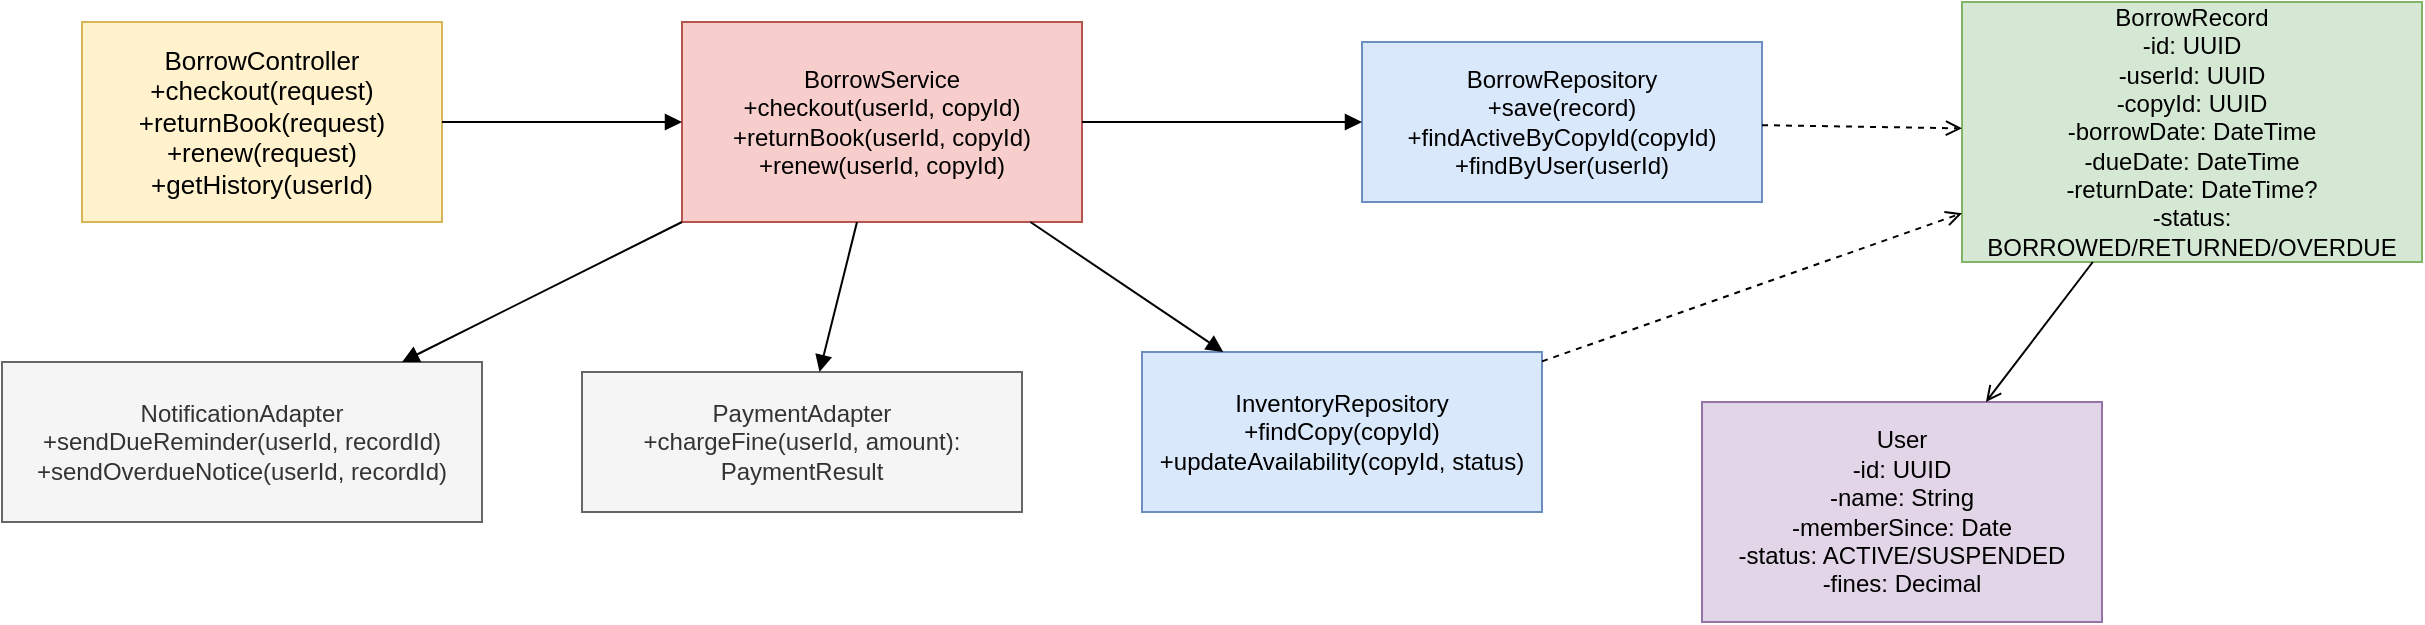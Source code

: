 <mxfile version="28.2.5">
  <diagram name="Borrow Management Module" id="RA9jO_chHUy48stqfsEb">
    <mxGraphModel dx="2160" dy="765" grid="1" gridSize="10" guides="1" tooltips="1" connect="1" arrows="1" fold="1" page="1" pageScale="1" pageWidth="850" pageHeight="1100" math="0" shadow="0">
      <root>
        <mxCell id="0" />
        <mxCell id="1" parent="0" />
        <mxCell id="ZjOweyGOwRraoE50F6cO-1" value="BorrowController&#xa;+checkout(request)&#xa;+returnBook(request)&#xa;+renew(request)&#xa;+getHistory(userId)" style="shape=rectangle;whiteSpace=wrap;rounded=0;fontSize=13;fillColor=#fff2cc;strokeColor=#d6b656;" vertex="1" parent="1">
          <mxGeometry x="-40" y="30" width="180" height="100" as="geometry" />
        </mxCell>
        <mxCell id="ZjOweyGOwRraoE50F6cO-2" value="BorrowService&#xa;+checkout(userId, copyId)&#xa;+returnBook(userId, copyId)&#xa;+renew(userId, copyId)" style="shape=rectangle;whiteSpace=wrap;rounded=0;fillColor=#f8cecc;strokeColor=#b85450;" vertex="1" parent="1">
          <mxGeometry x="260" y="30" width="200" height="100" as="geometry" />
        </mxCell>
        <mxCell id="ZjOweyGOwRraoE50F6cO-3" value="BorrowRepository&#xa;+save(record)&#xa;+findActiveByCopyId(copyId)&#xa;+findByUser(userId)" style="shape=rectangle;whiteSpace=wrap;rounded=0;fillColor=#dae8fc;strokeColor=#6c8ebf;" vertex="1" parent="1">
          <mxGeometry x="600" y="40" width="200" height="80" as="geometry" />
        </mxCell>
        <mxCell id="ZjOweyGOwRraoE50F6cO-4" value="InventoryRepository&#xa;+findCopy(copyId)&#xa;+updateAvailability(copyId, status)" style="shape=rectangle;whiteSpace=wrap;rounded=0;fillColor=#dae8fc;strokeColor=#6c8ebf;" vertex="1" parent="1">
          <mxGeometry x="490" y="195" width="200" height="80" as="geometry" />
        </mxCell>
        <mxCell id="ZjOweyGOwRraoE50F6cO-5" value="BorrowRecord&#xa;-id: UUID&#xa;-userId: UUID&#xa;-copyId: UUID&#xa;-borrowDate: DateTime&#xa;-dueDate: DateTime&#xa;-returnDate: DateTime?&#xa;-status: BORROWED/RETURNED/OVERDUE" style="shape=rectangle;whiteSpace=wrap;rounded=0;fillColor=#d5e8d4;strokeColor=#82b366;" vertex="1" parent="1">
          <mxGeometry x="900" y="20" width="230" height="130" as="geometry" />
        </mxCell>
        <mxCell id="ZjOweyGOwRraoE50F6cO-6" value="User&#xa;-id: UUID&#xa;-name: String&#xa;-memberSince: Date&#xa;-status: ACTIVE/SUSPENDED&#xa;-fines: Decimal" style="shape=rectangle;whiteSpace=wrap;rounded=0;fillColor=#e1d5e7;strokeColor=#9673a6;" vertex="1" parent="1">
          <mxGeometry x="770" y="220" width="200" height="110" as="geometry" />
        </mxCell>
        <mxCell id="ZjOweyGOwRraoE50F6cO-7" value="PaymentAdapter&#xa;+chargeFine(userId, amount): PaymentResult" style="shape=rectangle;whiteSpace=wrap;rounded=0;fillColor=#f5f5f5;fontColor=#333333;strokeColor=#666666;" vertex="1" parent="1">
          <mxGeometry x="210" y="205" width="220" height="70" as="geometry" />
        </mxCell>
        <mxCell id="ZjOweyGOwRraoE50F6cO-8" value="NotificationAdapter&#xa;+sendDueReminder(userId, recordId)&#xa;+sendOverdueNotice(userId, recordId)" style="shape=rectangle;whiteSpace=wrap;rounded=0;fillColor=#f5f5f5;fontColor=#333333;strokeColor=#666666;" vertex="1" parent="1">
          <mxGeometry x="-80" y="200" width="240" height="80" as="geometry" />
        </mxCell>
        <mxCell id="ZjOweyGOwRraoE50F6cO-9" style="endArrow=block;endFill=1;" edge="1" parent="1" source="ZjOweyGOwRraoE50F6cO-1" target="ZjOweyGOwRraoE50F6cO-2">
          <mxGeometry relative="1" as="geometry" />
        </mxCell>
        <mxCell id="ZjOweyGOwRraoE50F6cO-10" style="endArrow=block;endFill=1;" edge="1" parent="1" source="ZjOweyGOwRraoE50F6cO-2" target="ZjOweyGOwRraoE50F6cO-3">
          <mxGeometry relative="1" as="geometry" />
        </mxCell>
        <mxCell id="ZjOweyGOwRraoE50F6cO-11" style="endArrow=block;endFill=1;" edge="1" parent="1" source="ZjOweyGOwRraoE50F6cO-2" target="ZjOweyGOwRraoE50F6cO-4">
          <mxGeometry relative="1" as="geometry" />
        </mxCell>
        <mxCell id="ZjOweyGOwRraoE50F6cO-12" style="endArrow=block;endFill=1;" edge="1" parent="1" source="ZjOweyGOwRraoE50F6cO-2" target="ZjOweyGOwRraoE50F6cO-7">
          <mxGeometry relative="1" as="geometry" />
        </mxCell>
        <mxCell id="ZjOweyGOwRraoE50F6cO-13" style="endArrow=block;endFill=1;" edge="1" parent="1" source="ZjOweyGOwRraoE50F6cO-2" target="ZjOweyGOwRraoE50F6cO-8">
          <mxGeometry relative="1" as="geometry" />
        </mxCell>
        <mxCell id="ZjOweyGOwRraoE50F6cO-14" style="endArrow=open;endFill=0;dashed=1;" edge="1" parent="1" source="ZjOweyGOwRraoE50F6cO-3" target="ZjOweyGOwRraoE50F6cO-5">
          <mxGeometry relative="1" as="geometry" />
        </mxCell>
        <mxCell id="ZjOweyGOwRraoE50F6cO-15" style="endArrow=open;endFill=0;dashed=1;" edge="1" parent="1" source="ZjOweyGOwRraoE50F6cO-4" target="ZjOweyGOwRraoE50F6cO-5">
          <mxGeometry relative="1" as="geometry" />
        </mxCell>
        <mxCell id="ZjOweyGOwRraoE50F6cO-16" style="endArrow=open;endFill=0;" edge="1" parent="1" source="ZjOweyGOwRraoE50F6cO-5" target="ZjOweyGOwRraoE50F6cO-6">
          <mxGeometry relative="1" as="geometry" />
        </mxCell>
      </root>
    </mxGraphModel>
  </diagram>
</mxfile>
